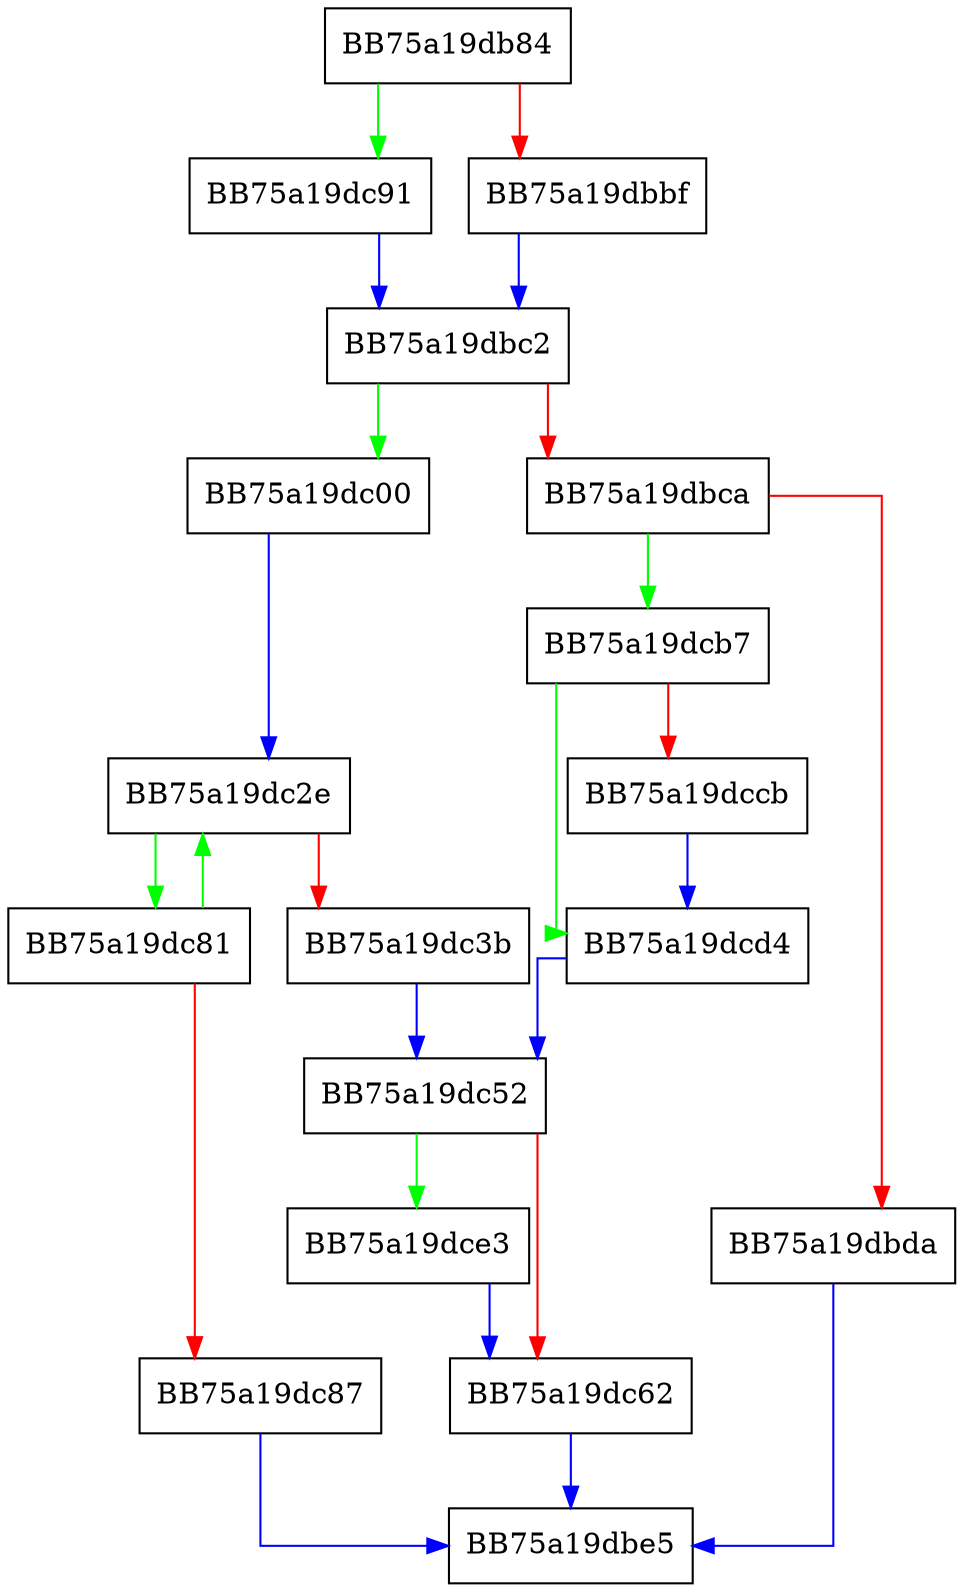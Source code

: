 digraph remove_hash_entry {
  node [shape="box"];
  graph [splines=ortho];
  BB75a19db84 -> BB75a19dc91 [color="green"];
  BB75a19db84 -> BB75a19dbbf [color="red"];
  BB75a19dbbf -> BB75a19dbc2 [color="blue"];
  BB75a19dbc2 -> BB75a19dc00 [color="green"];
  BB75a19dbc2 -> BB75a19dbca [color="red"];
  BB75a19dbca -> BB75a19dcb7 [color="green"];
  BB75a19dbca -> BB75a19dbda [color="red"];
  BB75a19dbda -> BB75a19dbe5 [color="blue"];
  BB75a19dc00 -> BB75a19dc2e [color="blue"];
  BB75a19dc2e -> BB75a19dc81 [color="green"];
  BB75a19dc2e -> BB75a19dc3b [color="red"];
  BB75a19dc3b -> BB75a19dc52 [color="blue"];
  BB75a19dc52 -> BB75a19dce3 [color="green"];
  BB75a19dc52 -> BB75a19dc62 [color="red"];
  BB75a19dc62 -> BB75a19dbe5 [color="blue"];
  BB75a19dc81 -> BB75a19dc2e [color="green"];
  BB75a19dc81 -> BB75a19dc87 [color="red"];
  BB75a19dc87 -> BB75a19dbe5 [color="blue"];
  BB75a19dc91 -> BB75a19dbc2 [color="blue"];
  BB75a19dcb7 -> BB75a19dcd4 [color="green"];
  BB75a19dcb7 -> BB75a19dccb [color="red"];
  BB75a19dccb -> BB75a19dcd4 [color="blue"];
  BB75a19dcd4 -> BB75a19dc52 [color="blue"];
  BB75a19dce3 -> BB75a19dc62 [color="blue"];
}